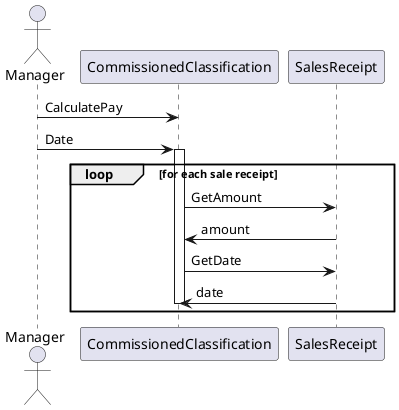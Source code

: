 @startuml
actor Manager

Manager -> CommissionedClassification: CalculatePay
Manager -> CommissionedClassification: Date
loop for each sale receipt
    activate CommissionedClassification
      CommissionedClassification -> SalesReceipt: GetAmount
      CommissionedClassification <- SalesReceipt: amount
      CommissionedClassification -> SalesReceipt: GetDate
      CommissionedClassification <- SalesReceipt: date
    deactivate CommissionedClassification
end
@enduml